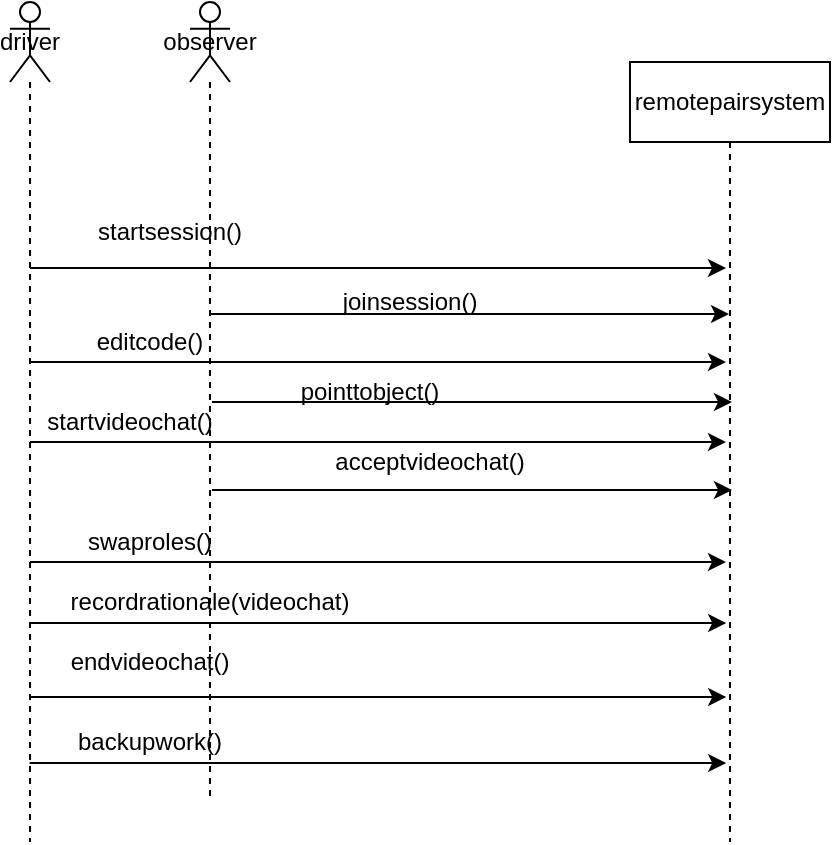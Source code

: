 <mxfile version="21.6.8" type="github">
  <diagram name="Page-1" id="boVmX1l6FtU1xo-CIUrP">
    <mxGraphModel dx="1122" dy="499" grid="1" gridSize="10" guides="1" tooltips="1" connect="1" arrows="1" fold="1" page="1" pageScale="1" pageWidth="850" pageHeight="1100" math="0" shadow="0">
      <root>
        <mxCell id="0" />
        <mxCell id="1" parent="0" />
        <mxCell id="gkrRetgeu4dXTk7s0Chm-4" value="driver" style="shape=umlLifeline;perimeter=lifelinePerimeter;whiteSpace=wrap;html=1;container=1;dropTarget=0;collapsible=0;recursiveResize=0;outlineConnect=0;portConstraint=eastwest;newEdgeStyle={&quot;edgeStyle&quot;:&quot;elbowEdgeStyle&quot;,&quot;elbow&quot;:&quot;vertical&quot;,&quot;curved&quot;:0,&quot;rounded&quot;:0};participant=umlActor;" vertex="1" parent="1">
          <mxGeometry x="140" y="320" width="20" height="420" as="geometry" />
        </mxCell>
        <mxCell id="gkrRetgeu4dXTk7s0Chm-5" value="observer" style="shape=umlLifeline;perimeter=lifelinePerimeter;whiteSpace=wrap;html=1;container=1;dropTarget=0;collapsible=0;recursiveResize=0;outlineConnect=0;portConstraint=eastwest;newEdgeStyle={&quot;edgeStyle&quot;:&quot;elbowEdgeStyle&quot;,&quot;elbow&quot;:&quot;vertical&quot;,&quot;curved&quot;:0,&quot;rounded&quot;:0};participant=umlActor;" vertex="1" parent="1">
          <mxGeometry x="230" y="320" width="20" height="400" as="geometry" />
        </mxCell>
        <mxCell id="gkrRetgeu4dXTk7s0Chm-7" value="remotepairsystem" style="shape=umlLifeline;perimeter=lifelinePerimeter;whiteSpace=wrap;html=1;container=1;dropTarget=0;collapsible=0;recursiveResize=0;outlineConnect=0;portConstraint=eastwest;newEdgeStyle={&quot;edgeStyle&quot;:&quot;elbowEdgeStyle&quot;,&quot;elbow&quot;:&quot;vertical&quot;,&quot;curved&quot;:0,&quot;rounded&quot;:0};" vertex="1" parent="1">
          <mxGeometry x="450" y="350" width="100" height="390" as="geometry" />
        </mxCell>
        <mxCell id="gkrRetgeu4dXTk7s0Chm-8" value="" style="endArrow=classic;html=1;rounded=0;" edge="1" parent="1">
          <mxGeometry width="50" height="50" relative="1" as="geometry">
            <mxPoint x="239.63" y="476.0" as="sourcePoint" />
            <mxPoint x="499.5" y="476.0" as="targetPoint" />
          </mxGeometry>
        </mxCell>
        <mxCell id="gkrRetgeu4dXTk7s0Chm-9" value="" style="endArrow=classic;html=1;rounded=0;" edge="1" parent="1">
          <mxGeometry width="50" height="50" relative="1" as="geometry">
            <mxPoint x="241" y="520" as="sourcePoint" />
            <mxPoint x="501" y="520" as="targetPoint" />
          </mxGeometry>
        </mxCell>
        <mxCell id="gkrRetgeu4dXTk7s0Chm-10" value="" style="endArrow=classic;html=1;rounded=0;" edge="1" parent="1">
          <mxGeometry width="50" height="50" relative="1" as="geometry">
            <mxPoint x="241" y="564" as="sourcePoint" />
            <mxPoint x="501" y="564" as="targetPoint" />
          </mxGeometry>
        </mxCell>
        <mxCell id="gkrRetgeu4dXTk7s0Chm-12" value="" style="endArrow=classic;html=1;rounded=0;entryX=0.481;entryY=0.265;entryDx=0;entryDy=0;entryPerimeter=0;" edge="1" parent="1">
          <mxGeometry width="50" height="50" relative="1" as="geometry">
            <mxPoint x="149.81" y="630.5" as="sourcePoint" />
            <mxPoint x="498.1" y="630.5" as="targetPoint" />
          </mxGeometry>
        </mxCell>
        <mxCell id="gkrRetgeu4dXTk7s0Chm-13" value="" style="endArrow=classic;html=1;rounded=0;entryX=0.481;entryY=0.265;entryDx=0;entryDy=0;entryPerimeter=0;" edge="1" parent="1">
          <mxGeometry width="50" height="50" relative="1" as="geometry">
            <mxPoint x="150" y="600" as="sourcePoint" />
            <mxPoint x="498" y="600" as="targetPoint" />
          </mxGeometry>
        </mxCell>
        <mxCell id="gkrRetgeu4dXTk7s0Chm-14" value="" style="endArrow=classic;html=1;rounded=0;entryX=0.481;entryY=0.265;entryDx=0;entryDy=0;entryPerimeter=0;" edge="1" parent="1">
          <mxGeometry width="50" height="50" relative="1" as="geometry">
            <mxPoint x="150" y="540" as="sourcePoint" />
            <mxPoint x="498" y="540" as="targetPoint" />
          </mxGeometry>
        </mxCell>
        <mxCell id="gkrRetgeu4dXTk7s0Chm-15" value="" style="endArrow=classic;html=1;rounded=0;entryX=0.481;entryY=0.265;entryDx=0;entryDy=0;entryPerimeter=0;" edge="1" parent="1">
          <mxGeometry width="50" height="50" relative="1" as="geometry">
            <mxPoint x="150" y="453" as="sourcePoint" />
            <mxPoint x="498" y="453" as="targetPoint" />
          </mxGeometry>
        </mxCell>
        <mxCell id="gkrRetgeu4dXTk7s0Chm-16" value="" style="endArrow=classic;html=1;rounded=0;entryX=0.481;entryY=0.265;entryDx=0;entryDy=0;entryPerimeter=0;" edge="1" parent="1">
          <mxGeometry width="50" height="50" relative="1" as="geometry">
            <mxPoint x="150" y="500" as="sourcePoint" />
            <mxPoint x="498" y="500" as="targetPoint" />
          </mxGeometry>
        </mxCell>
        <mxCell id="gkrRetgeu4dXTk7s0Chm-17" value="" style="endArrow=classic;html=1;rounded=0;entryX=0.481;entryY=0.265;entryDx=0;entryDy=0;entryPerimeter=0;" edge="1" parent="1">
          <mxGeometry width="50" height="50" relative="1" as="geometry">
            <mxPoint x="149.81" y="667.5" as="sourcePoint" />
            <mxPoint x="498.1" y="667.5" as="targetPoint" />
          </mxGeometry>
        </mxCell>
        <mxCell id="gkrRetgeu4dXTk7s0Chm-18" value="" style="endArrow=classic;html=1;rounded=0;entryX=0.481;entryY=0.265;entryDx=0;entryDy=0;entryPerimeter=0;" edge="1" parent="1">
          <mxGeometry width="50" height="50" relative="1" as="geometry">
            <mxPoint x="149.81" y="700.5" as="sourcePoint" />
            <mxPoint x="498.1" y="700.5" as="targetPoint" />
          </mxGeometry>
        </mxCell>
        <mxCell id="gkrRetgeu4dXTk7s0Chm-19" value="startsession()" style="text;html=1;strokeColor=none;fillColor=none;align=center;verticalAlign=middle;whiteSpace=wrap;rounded=0;" vertex="1" parent="1">
          <mxGeometry x="190" y="420" width="60" height="30" as="geometry" />
        </mxCell>
        <mxCell id="gkrRetgeu4dXTk7s0Chm-22" value="joinsession()" style="text;html=1;strokeColor=none;fillColor=none;align=center;verticalAlign=middle;whiteSpace=wrap;rounded=0;" vertex="1" parent="1">
          <mxGeometry x="310" y="460" width="60" height="20" as="geometry" />
        </mxCell>
        <mxCell id="gkrRetgeu4dXTk7s0Chm-23" value="editcode()" style="text;html=1;strokeColor=none;fillColor=none;align=center;verticalAlign=middle;whiteSpace=wrap;rounded=0;" vertex="1" parent="1">
          <mxGeometry x="180" y="480" width="60" height="20" as="geometry" />
        </mxCell>
        <mxCell id="gkrRetgeu4dXTk7s0Chm-24" value="pointtobject()" style="text;html=1;strokeColor=none;fillColor=none;align=center;verticalAlign=middle;whiteSpace=wrap;rounded=0;" vertex="1" parent="1">
          <mxGeometry x="290" y="500" width="60" height="30" as="geometry" />
        </mxCell>
        <mxCell id="gkrRetgeu4dXTk7s0Chm-25" value="startvideochat()" style="text;html=1;strokeColor=none;fillColor=none;align=center;verticalAlign=middle;whiteSpace=wrap;rounded=0;" vertex="1" parent="1">
          <mxGeometry x="170" y="520" width="60" height="20" as="geometry" />
        </mxCell>
        <mxCell id="gkrRetgeu4dXTk7s0Chm-26" value="acceptvideochat()" style="text;html=1;strokeColor=none;fillColor=none;align=center;verticalAlign=middle;whiteSpace=wrap;rounded=0;" vertex="1" parent="1">
          <mxGeometry x="320" y="540" width="60" height="20" as="geometry" />
        </mxCell>
        <mxCell id="gkrRetgeu4dXTk7s0Chm-27" value="swaproles()" style="text;html=1;strokeColor=none;fillColor=none;align=center;verticalAlign=middle;whiteSpace=wrap;rounded=0;" vertex="1" parent="1">
          <mxGeometry x="180" y="580" width="60" height="20" as="geometry" />
        </mxCell>
        <mxCell id="gkrRetgeu4dXTk7s0Chm-29" value="recordrationale(videochat)" style="text;html=1;strokeColor=none;fillColor=none;align=center;verticalAlign=middle;whiteSpace=wrap;rounded=0;" vertex="1" parent="1">
          <mxGeometry x="210" y="610" width="60" height="20" as="geometry" />
        </mxCell>
        <mxCell id="gkrRetgeu4dXTk7s0Chm-31" value="endvideochat()" style="text;html=1;strokeColor=none;fillColor=none;align=center;verticalAlign=middle;whiteSpace=wrap;rounded=0;" vertex="1" parent="1">
          <mxGeometry x="180" y="640" width="60" height="20" as="geometry" />
        </mxCell>
        <mxCell id="gkrRetgeu4dXTk7s0Chm-32" value="backupwork()" style="text;html=1;strokeColor=none;fillColor=none;align=center;verticalAlign=middle;whiteSpace=wrap;rounded=0;" vertex="1" parent="1">
          <mxGeometry x="180" y="680" width="60" height="20" as="geometry" />
        </mxCell>
      </root>
    </mxGraphModel>
  </diagram>
</mxfile>
